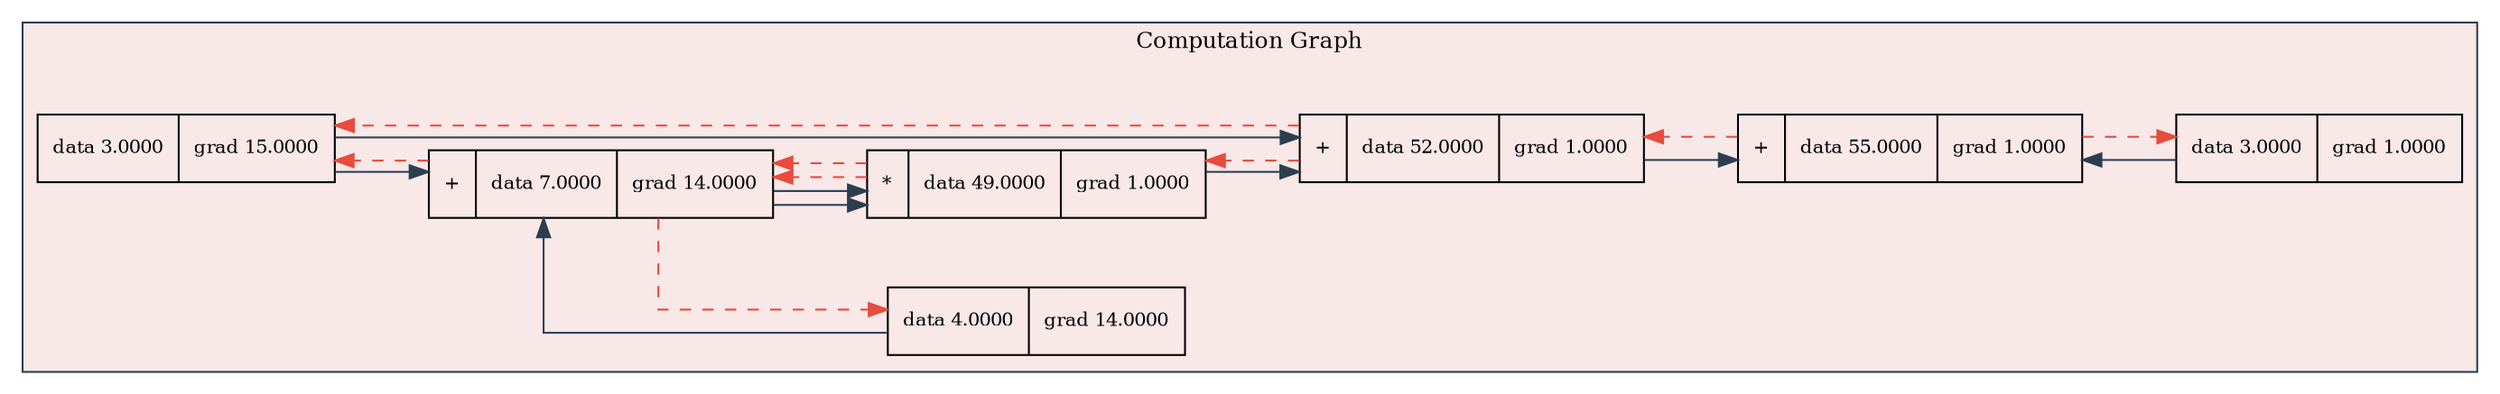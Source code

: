 digraph G {
    rankdir=LR;
    bgcolor="#ffffff";
    title="Complete Computation Graph";
    node [shape=record, style=filled, fillcolor="#f8e8e8", fontsize=10];
    edge [color="#2c3e50"];

    compound=true;
    splines=ortho;
    nodesep=0.5;
    ranksep=0.7;

    subgraph cluster_forward {
        style=filled;
        fillcolor="#f8e8e8";
        color="#2c3e50";
        label="Computation Graph";
        fontsize=12;
        n0x63e5ab89e2a0 [label="{data 3.0000 | grad 15.0000}"];
        n0x63e5ab89e2e0 [label="{data 4.0000 | grad 14.0000}"];
        n0x63e5ab89e360 [label="{+ | data 7.0000 | grad 14.0000}"];
        n0x63e5ab89e3c0 [label="{* | data 49.0000 | grad 1.0000}"];
        n0x63e5ab89e420 [label="{+ | data 52.0000 | grad 1.0000}"];
        n0x63e5ab89e320 [label="{data 3.0000 | grad 1.0000}"];
        n0x63e5ab89e480 [label="{+ | data 55.0000 | grad 1.0000}"];
    }


    // Forward edges
    edge [color="#2c3e50", style=solid];
    n0x63e5ab89e2a0 -> n0x63e5ab89e360;
    n0x63e5ab89e2e0 -> n0x63e5ab89e360;
    n0x63e5ab89e360 -> n0x63e5ab89e3c0;
    n0x63e5ab89e360 -> n0x63e5ab89e3c0;
    n0x63e5ab89e3c0 -> n0x63e5ab89e420;
    n0x63e5ab89e2a0 -> n0x63e5ab89e420;
    n0x63e5ab89e420 -> n0x63e5ab89e480;
    n0x63e5ab89e320 -> n0x63e5ab89e480;

    // Backward edges
    edge [color="#e74c3c", style=dashed];
    n0x63e5ab89e360 -> n0x63e5ab89e2a0 [color="#e74c3c", style=dashed];
    n0x63e5ab89e360 -> n0x63e5ab89e2e0 [color="#e74c3c", style=dashed];
    n0x63e5ab89e3c0 -> n0x63e5ab89e360 [color="#e74c3c", style=dashed];
    n0x63e5ab89e3c0 -> n0x63e5ab89e360 [color="#e74c3c", style=dashed];
    n0x63e5ab89e420 -> n0x63e5ab89e3c0 [color="#e74c3c", style=dashed];
    n0x63e5ab89e420 -> n0x63e5ab89e2a0 [color="#e74c3c", style=dashed];
    n0x63e5ab89e480 -> n0x63e5ab89e420 [color="#e74c3c", style=dashed];
    n0x63e5ab89e480 -> n0x63e5ab89e320 [color="#e74c3c", style=dashed];
}
